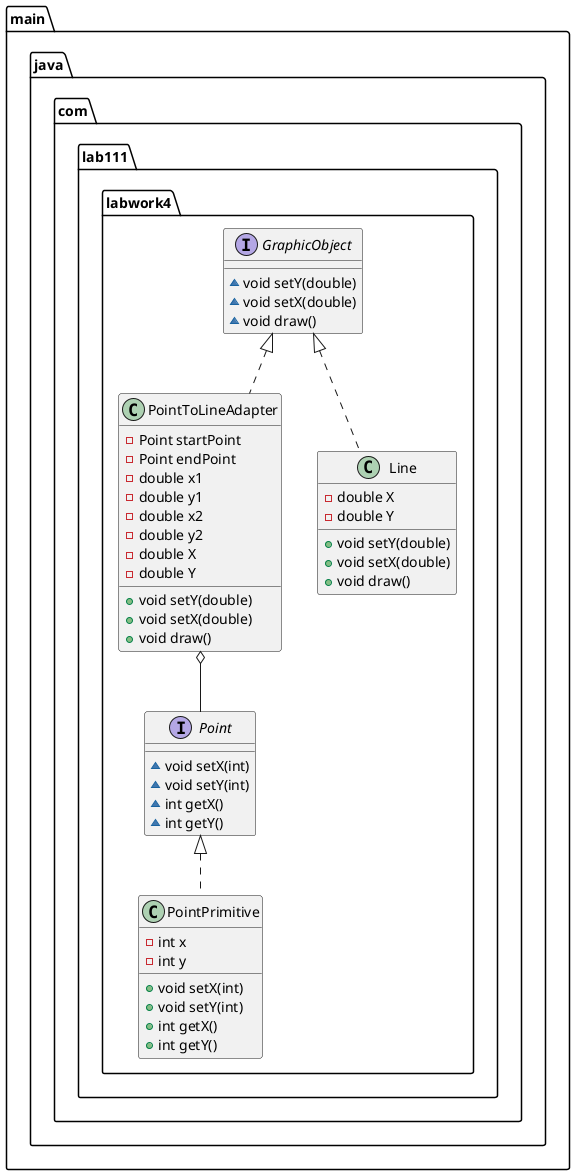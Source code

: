 @startuml
class main.java.com.lab111.labwork4.PointPrimitive {
- int x
- int y
+ void setX(int)
+ void setY(int)
+ int getX()
+ int getY()
}
interface main.java.com.lab111.labwork4.Point {
~ void setX(int)
~ void setY(int)
~ int getX()
~ int getY()
}
class main.java.com.lab111.labwork4.PointToLineAdapter {
- Point startPoint
- Point endPoint
- double x1
- double y1
- double x2
- double y2
- double X
- double Y
+ void setY(double)
+ void setX(double)
+ void draw()
}
interface main.java.com.lab111.labwork4.GraphicObject {
~ void setY(double)
~ void setX(double)
~ void draw()
}
class main.java.com.lab111.labwork4.Line {
- double X
- double Y
+ void setY(double)
+ void setX(double)
+ void draw()
}


main.java.com.lab111.labwork4.Point <|.. main.java.com.lab111.labwork4.PointPrimitive
main.java.com.lab111.labwork4.GraphicObject <|.. main.java.com.lab111.labwork4.PointToLineAdapter
main.java.com.lab111.labwork4.GraphicObject <|.. main.java.com.lab111.labwork4.Line
main.java.com.lab111.labwork4.PointToLineAdapter o-- main.java.com.lab111.labwork4.Point
@enduml